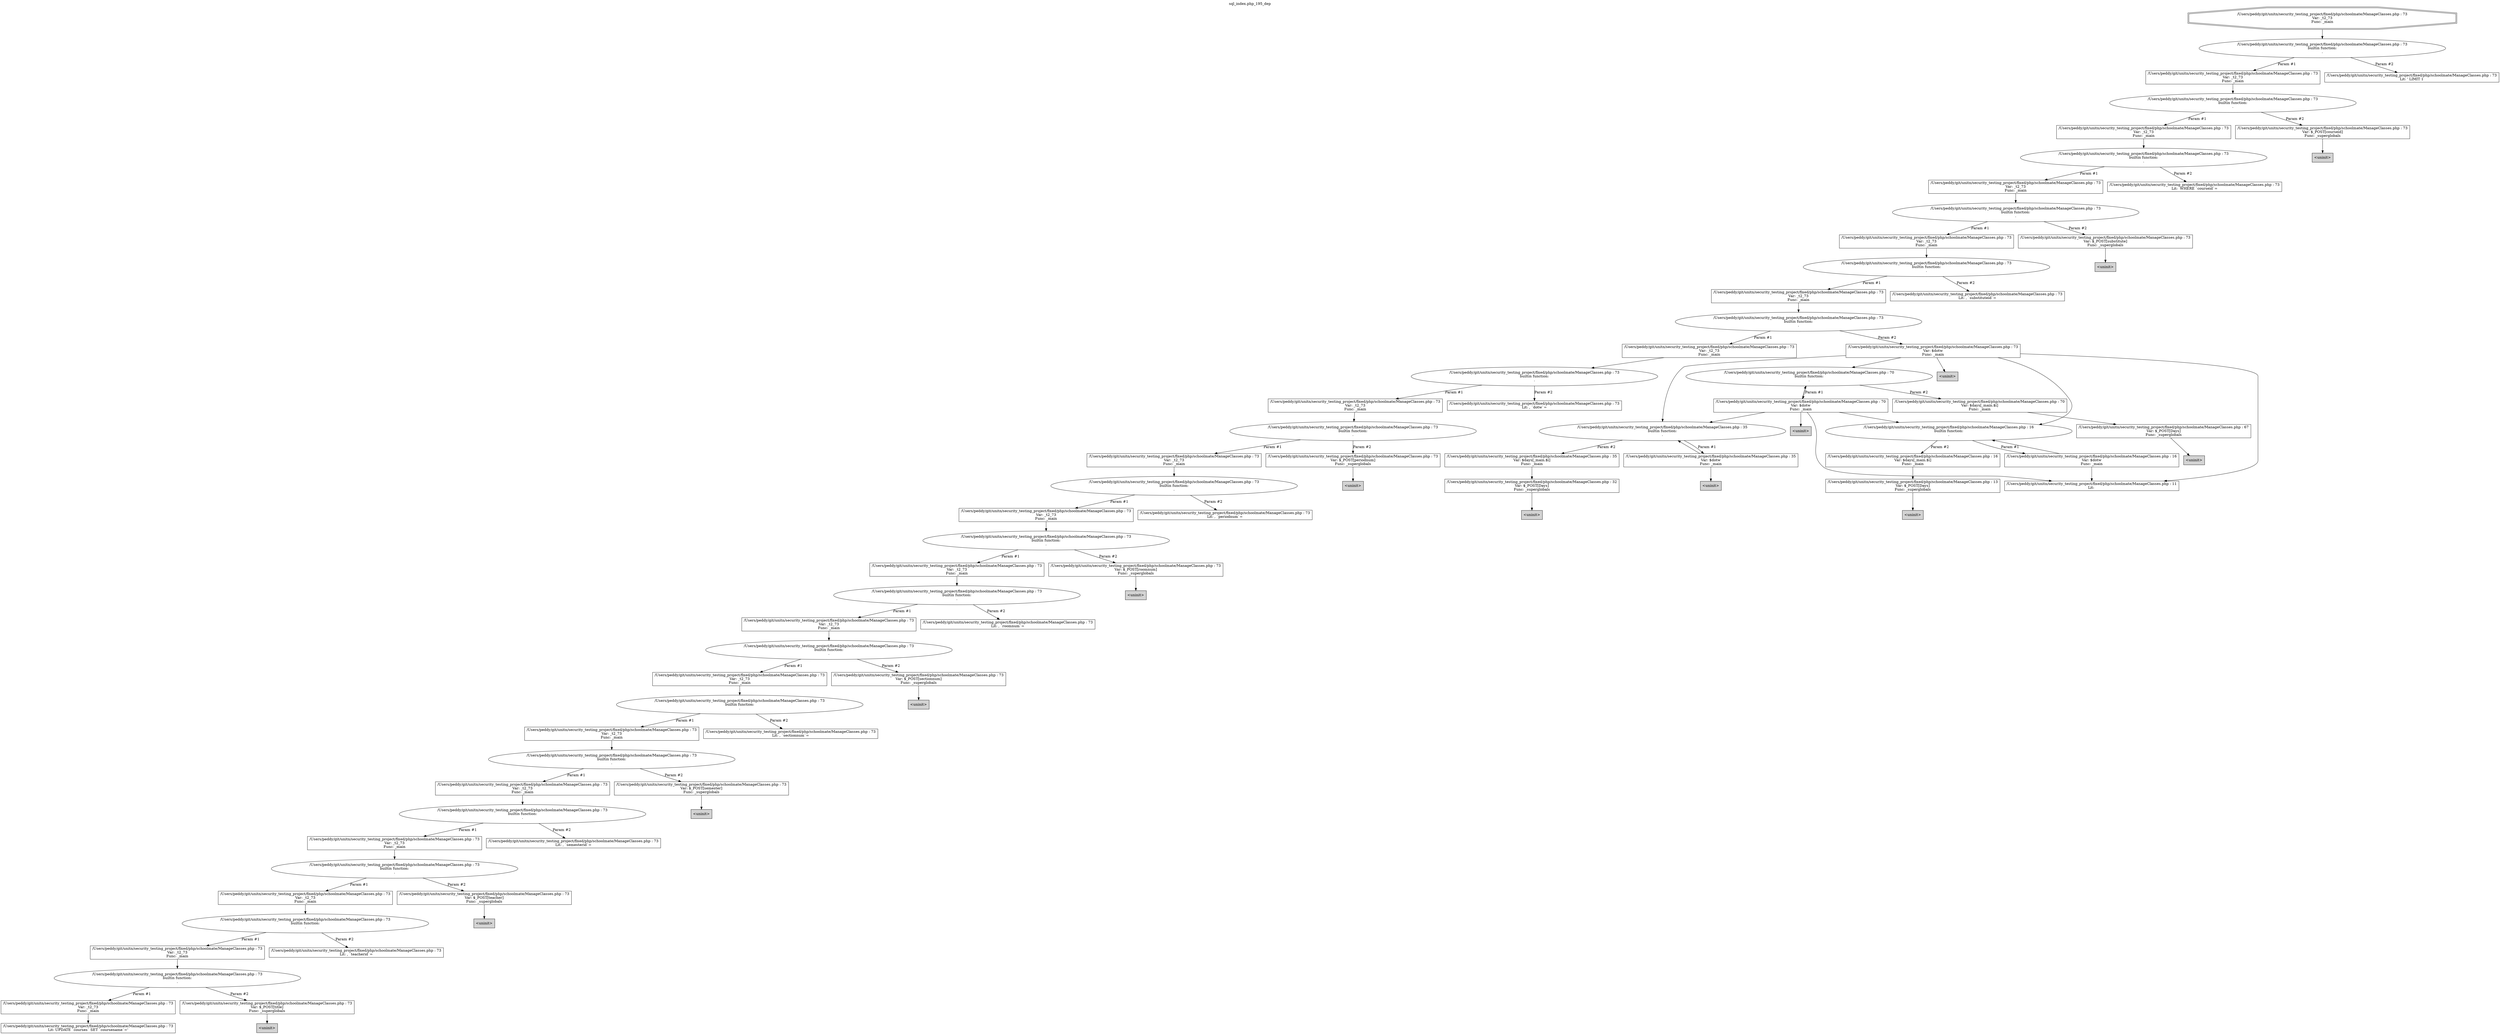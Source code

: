 digraph cfg {
  label="sql_index.php_195_dep";
  labelloc=t;
  n1 [shape=doubleoctagon, label="/Users/peddy/git/unitn/security_testing_project/fixed/php/schoolmate/ManageClasses.php : 73\nVar: _t2_73\nFunc: _main\n"];
  n2 [shape=ellipse, label="/Users/peddy/git/unitn/security_testing_project/fixed/php/schoolmate/ManageClasses.php : 73\nbuiltin function:\n.\n"];
  n3 [shape=box, label="/Users/peddy/git/unitn/security_testing_project/fixed/php/schoolmate/ManageClasses.php : 73\nVar: _t2_73\nFunc: _main\n"];
  n4 [shape=ellipse, label="/Users/peddy/git/unitn/security_testing_project/fixed/php/schoolmate/ManageClasses.php : 73\nbuiltin function:\n.\n"];
  n5 [shape=box, label="/Users/peddy/git/unitn/security_testing_project/fixed/php/schoolmate/ManageClasses.php : 73\nVar: _t2_73\nFunc: _main\n"];
  n6 [shape=ellipse, label="/Users/peddy/git/unitn/security_testing_project/fixed/php/schoolmate/ManageClasses.php : 73\nbuiltin function:\n.\n"];
  n7 [shape=box, label="/Users/peddy/git/unitn/security_testing_project/fixed/php/schoolmate/ManageClasses.php : 73\nVar: _t2_73\nFunc: _main\n"];
  n8 [shape=ellipse, label="/Users/peddy/git/unitn/security_testing_project/fixed/php/schoolmate/ManageClasses.php : 73\nbuiltin function:\n.\n"];
  n9 [shape=box, label="/Users/peddy/git/unitn/security_testing_project/fixed/php/schoolmate/ManageClasses.php : 73\nVar: _t2_73\nFunc: _main\n"];
  n10 [shape=ellipse, label="/Users/peddy/git/unitn/security_testing_project/fixed/php/schoolmate/ManageClasses.php : 73\nbuiltin function:\n.\n"];
  n11 [shape=box, label="/Users/peddy/git/unitn/security_testing_project/fixed/php/schoolmate/ManageClasses.php : 73\nVar: _t2_73\nFunc: _main\n"];
  n12 [shape=ellipse, label="/Users/peddy/git/unitn/security_testing_project/fixed/php/schoolmate/ManageClasses.php : 73\nbuiltin function:\n.\n"];
  n13 [shape=box, label="/Users/peddy/git/unitn/security_testing_project/fixed/php/schoolmate/ManageClasses.php : 73\nVar: _t2_73\nFunc: _main\n"];
  n14 [shape=ellipse, label="/Users/peddy/git/unitn/security_testing_project/fixed/php/schoolmate/ManageClasses.php : 73\nbuiltin function:\n.\n"];
  n15 [shape=box, label="/Users/peddy/git/unitn/security_testing_project/fixed/php/schoolmate/ManageClasses.php : 73\nVar: _t2_73\nFunc: _main\n"];
  n16 [shape=ellipse, label="/Users/peddy/git/unitn/security_testing_project/fixed/php/schoolmate/ManageClasses.php : 73\nbuiltin function:\n.\n"];
  n17 [shape=box, label="/Users/peddy/git/unitn/security_testing_project/fixed/php/schoolmate/ManageClasses.php : 73\nVar: _t2_73\nFunc: _main\n"];
  n18 [shape=ellipse, label="/Users/peddy/git/unitn/security_testing_project/fixed/php/schoolmate/ManageClasses.php : 73\nbuiltin function:\n.\n"];
  n19 [shape=box, label="/Users/peddy/git/unitn/security_testing_project/fixed/php/schoolmate/ManageClasses.php : 73\nVar: _t2_73\nFunc: _main\n"];
  n20 [shape=ellipse, label="/Users/peddy/git/unitn/security_testing_project/fixed/php/schoolmate/ManageClasses.php : 73\nbuiltin function:\n.\n"];
  n21 [shape=box, label="/Users/peddy/git/unitn/security_testing_project/fixed/php/schoolmate/ManageClasses.php : 73\nVar: _t2_73\nFunc: _main\n"];
  n22 [shape=ellipse, label="/Users/peddy/git/unitn/security_testing_project/fixed/php/schoolmate/ManageClasses.php : 73\nbuiltin function:\n.\n"];
  n23 [shape=box, label="/Users/peddy/git/unitn/security_testing_project/fixed/php/schoolmate/ManageClasses.php : 73\nVar: _t2_73\nFunc: _main\n"];
  n24 [shape=ellipse, label="/Users/peddy/git/unitn/security_testing_project/fixed/php/schoolmate/ManageClasses.php : 73\nbuiltin function:\n.\n"];
  n25 [shape=box, label="/Users/peddy/git/unitn/security_testing_project/fixed/php/schoolmate/ManageClasses.php : 73\nVar: _t2_73\nFunc: _main\n"];
  n26 [shape=ellipse, label="/Users/peddy/git/unitn/security_testing_project/fixed/php/schoolmate/ManageClasses.php : 73\nbuiltin function:\n.\n"];
  n27 [shape=box, label="/Users/peddy/git/unitn/security_testing_project/fixed/php/schoolmate/ManageClasses.php : 73\nVar: _t2_73\nFunc: _main\n"];
  n28 [shape=ellipse, label="/Users/peddy/git/unitn/security_testing_project/fixed/php/schoolmate/ManageClasses.php : 73\nbuiltin function:\n.\n"];
  n29 [shape=box, label="/Users/peddy/git/unitn/security_testing_project/fixed/php/schoolmate/ManageClasses.php : 73\nVar: _t2_73\nFunc: _main\n"];
  n30 [shape=ellipse, label="/Users/peddy/git/unitn/security_testing_project/fixed/php/schoolmate/ManageClasses.php : 73\nbuiltin function:\n.\n"];
  n31 [shape=box, label="/Users/peddy/git/unitn/security_testing_project/fixed/php/schoolmate/ManageClasses.php : 73\nVar: _t2_73\nFunc: _main\n"];
  n32 [shape=ellipse, label="/Users/peddy/git/unitn/security_testing_project/fixed/php/schoolmate/ManageClasses.php : 73\nbuiltin function:\n.\n"];
  n33 [shape=box, label="/Users/peddy/git/unitn/security_testing_project/fixed/php/schoolmate/ManageClasses.php : 73\nVar: _t2_73\nFunc: _main\n"];
  n34 [shape=ellipse, label="/Users/peddy/git/unitn/security_testing_project/fixed/php/schoolmate/ManageClasses.php : 73\nbuiltin function:\n.\n"];
  n35 [shape=box, label="/Users/peddy/git/unitn/security_testing_project/fixed/php/schoolmate/ManageClasses.php : 73\nVar: _t2_73\nFunc: _main\n"];
  n36 [shape=ellipse, label="/Users/peddy/git/unitn/security_testing_project/fixed/php/schoolmate/ManageClasses.php : 73\nbuiltin function:\n.\n"];
  n37 [shape=box, label="/Users/peddy/git/unitn/security_testing_project/fixed/php/schoolmate/ManageClasses.php : 73\nVar: _t2_73\nFunc: _main\n"];
  n38 [shape=box, label="/Users/peddy/git/unitn/security_testing_project/fixed/php/schoolmate/ManageClasses.php : 73\nLit: UPDATE `courses` SET `coursename`='\n"];
  n39 [shape=box, label="/Users/peddy/git/unitn/security_testing_project/fixed/php/schoolmate/ManageClasses.php : 73\nVar: $_POST[title]\nFunc: _superglobals\n"];
  n40 [shape=box, label="<uninit>",style=filled];
  n41 [shape=box, label="/Users/peddy/git/unitn/security_testing_project/fixed/php/schoolmate/ManageClasses.php : 73\nLit: , `teacherid`=\n"];
  n42 [shape=box, label="/Users/peddy/git/unitn/security_testing_project/fixed/php/schoolmate/ManageClasses.php : 73\nVar: $_POST[teacher]\nFunc: _superglobals\n"];
  n43 [shape=box, label="<uninit>",style=filled];
  n44 [shape=box, label="/Users/peddy/git/unitn/security_testing_project/fixed/php/schoolmate/ManageClasses.php : 73\nLit: , `semesterid`=\n"];
  n45 [shape=box, label="/Users/peddy/git/unitn/security_testing_project/fixed/php/schoolmate/ManageClasses.php : 73\nVar: $_POST[semester]\nFunc: _superglobals\n"];
  n46 [shape=box, label="<uninit>",style=filled];
  n47 [shape=box, label="/Users/peddy/git/unitn/security_testing_project/fixed/php/schoolmate/ManageClasses.php : 73\nLit: , `sectionnum`=\n"];
  n48 [shape=box, label="/Users/peddy/git/unitn/security_testing_project/fixed/php/schoolmate/ManageClasses.php : 73\nVar: $_POST[sectionnum]\nFunc: _superglobals\n"];
  n49 [shape=box, label="<uninit>",style=filled];
  n50 [shape=box, label="/Users/peddy/git/unitn/security_testing_project/fixed/php/schoolmate/ManageClasses.php : 73\nLit: , `roomnum`=\n"];
  n51 [shape=box, label="/Users/peddy/git/unitn/security_testing_project/fixed/php/schoolmate/ManageClasses.php : 73\nVar: $_POST[roomnum]\nFunc: _superglobals\n"];
  n52 [shape=box, label="<uninit>",style=filled];
  n53 [shape=box, label="/Users/peddy/git/unitn/security_testing_project/fixed/php/schoolmate/ManageClasses.php : 73\nLit: , `periodnum`=\n"];
  n54 [shape=box, label="/Users/peddy/git/unitn/security_testing_project/fixed/php/schoolmate/ManageClasses.php : 73\nVar: $_POST[periodnum]\nFunc: _superglobals\n"];
  n55 [shape=box, label="<uninit>",style=filled];
  n56 [shape=box, label="/Users/peddy/git/unitn/security_testing_project/fixed/php/schoolmate/ManageClasses.php : 73\nLit: , `dotw`=\n"];
  n57 [shape=box, label="/Users/peddy/git/unitn/security_testing_project/fixed/php/schoolmate/ManageClasses.php : 73\nVar: $dotw\nFunc: _main\n"];
  n58 [shape=ellipse, label="/Users/peddy/git/unitn/security_testing_project/fixed/php/schoolmate/ManageClasses.php : 35\nbuiltin function:\n.\n"];
  n59 [shape=box, label="/Users/peddy/git/unitn/security_testing_project/fixed/php/schoolmate/ManageClasses.php : 35\nVar: $dotw\nFunc: _main\n"];
  n60 [shape=box, label="<uninit>",style=filled];
  n61 [shape=box, label="/Users/peddy/git/unitn/security_testing_project/fixed/php/schoolmate/ManageClasses.php : 35\nVar: $days[_main.$i]\nFunc: _main\n"];
  n62 [shape=box, label="/Users/peddy/git/unitn/security_testing_project/fixed/php/schoolmate/ManageClasses.php : 32\nVar: $_POST[Days]\nFunc: _superglobals\n"];
  n63 [shape=box, label="<uninit>",style=filled];
  n64 [shape=box, label="<uninit>",style=filled];
  n65 [shape=ellipse, label="/Users/peddy/git/unitn/security_testing_project/fixed/php/schoolmate/ManageClasses.php : 70\nbuiltin function:\n.\n"];
  n66 [shape=box, label="/Users/peddy/git/unitn/security_testing_project/fixed/php/schoolmate/ManageClasses.php : 70\nVar: $dotw\nFunc: _main\n"];
  n67 [shape=box, label="<uninit>",style=filled];
  n68 [shape=box, label="/Users/peddy/git/unitn/security_testing_project/fixed/php/schoolmate/ManageClasses.php : 11\nLit: \n"];
  n69 [shape=ellipse, label="/Users/peddy/git/unitn/security_testing_project/fixed/php/schoolmate/ManageClasses.php : 16\nbuiltin function:\n.\n"];
  n70 [shape=box, label="/Users/peddy/git/unitn/security_testing_project/fixed/php/schoolmate/ManageClasses.php : 16\nVar: $dotw\nFunc: _main\n"];
  n71 [shape=box, label="/Users/peddy/git/unitn/security_testing_project/fixed/php/schoolmate/ManageClasses.php : 16\nVar: $days[_main.$i]\nFunc: _main\n"];
  n72 [shape=box, label="/Users/peddy/git/unitn/security_testing_project/fixed/php/schoolmate/ManageClasses.php : 13\nVar: $_POST[Days]\nFunc: _superglobals\n"];
  n73 [shape=box, label="<uninit>",style=filled];
  n74 [shape=box, label="/Users/peddy/git/unitn/security_testing_project/fixed/php/schoolmate/ManageClasses.php : 70\nVar: $days[_main.$i]\nFunc: _main\n"];
  n75 [shape=box, label="/Users/peddy/git/unitn/security_testing_project/fixed/php/schoolmate/ManageClasses.php : 67\nVar: $_POST[Days]\nFunc: _superglobals\n"];
  n76 [shape=box, label="<uninit>",style=filled];
  n77 [shape=box, label="/Users/peddy/git/unitn/security_testing_project/fixed/php/schoolmate/ManageClasses.php : 73\nLit: , `substituteid`=\n"];
  n78 [shape=box, label="/Users/peddy/git/unitn/security_testing_project/fixed/php/schoolmate/ManageClasses.php : 73\nVar: $_POST[substitute]\nFunc: _superglobals\n"];
  n79 [shape=box, label="<uninit>",style=filled];
  n80 [shape=box, label="/Users/peddy/git/unitn/security_testing_project/fixed/php/schoolmate/ManageClasses.php : 73\nLit:  WHERE `courseid`=\n"];
  n81 [shape=box, label="/Users/peddy/git/unitn/security_testing_project/fixed/php/schoolmate/ManageClasses.php : 73\nVar: $_POST[courseid]\nFunc: _superglobals\n"];
  n82 [shape=box, label="<uninit>",style=filled];
  n83 [shape=box, label="/Users/peddy/git/unitn/security_testing_project/fixed/php/schoolmate/ManageClasses.php : 73\nLit: ' LIMIT 1\n"];
  n1 -> n2;
  n3 -> n4;
  n5 -> n6;
  n7 -> n8;
  n9 -> n10;
  n11 -> n12;
  n13 -> n14;
  n15 -> n16;
  n17 -> n18;
  n19 -> n20;
  n21 -> n22;
  n23 -> n24;
  n25 -> n26;
  n27 -> n28;
  n29 -> n30;
  n31 -> n32;
  n33 -> n34;
  n35 -> n36;
  n37 -> n38;
  n36 -> n37[label="Param #1"];
  n36 -> n39[label="Param #2"];
  n39 -> n40;
  n34 -> n35[label="Param #1"];
  n34 -> n41[label="Param #2"];
  n32 -> n33[label="Param #1"];
  n32 -> n42[label="Param #2"];
  n42 -> n43;
  n30 -> n31[label="Param #1"];
  n30 -> n44[label="Param #2"];
  n28 -> n29[label="Param #1"];
  n28 -> n45[label="Param #2"];
  n45 -> n46;
  n26 -> n27[label="Param #1"];
  n26 -> n47[label="Param #2"];
  n24 -> n25[label="Param #1"];
  n24 -> n48[label="Param #2"];
  n48 -> n49;
  n22 -> n23[label="Param #1"];
  n22 -> n50[label="Param #2"];
  n20 -> n21[label="Param #1"];
  n20 -> n51[label="Param #2"];
  n51 -> n52;
  n18 -> n19[label="Param #1"];
  n18 -> n53[label="Param #2"];
  n16 -> n17[label="Param #1"];
  n16 -> n54[label="Param #2"];
  n54 -> n55;
  n14 -> n15[label="Param #1"];
  n14 -> n56[label="Param #2"];
  n12 -> n13[label="Param #1"];
  n12 -> n57[label="Param #2"];
  n57 -> n58;
  n57 -> n64;
  n57 -> n65;
  n57 -> n68;
  n57 -> n69;
  n59 -> n58;
  n59 -> n60;
  n58 -> n59[label="Param #1"];
  n58 -> n61[label="Param #2"];
  n62 -> n63;
  n61 -> n62;
  n66 -> n58;
  n66 -> n67;
  n66 -> n65;
  n66 -> n68;
  n66 -> n69;
  n70 -> n68;
  n70 -> n69;
  n69 -> n70[label="Param #1"];
  n69 -> n71[label="Param #2"];
  n72 -> n73;
  n71 -> n72;
  n65 -> n66[label="Param #1"];
  n65 -> n74[label="Param #2"];
  n75 -> n76;
  n74 -> n75;
  n10 -> n11[label="Param #1"];
  n10 -> n77[label="Param #2"];
  n8 -> n9[label="Param #1"];
  n8 -> n78[label="Param #2"];
  n78 -> n79;
  n6 -> n7[label="Param #1"];
  n6 -> n80[label="Param #2"];
  n4 -> n5[label="Param #1"];
  n4 -> n81[label="Param #2"];
  n81 -> n82;
  n2 -> n3[label="Param #1"];
  n2 -> n83[label="Param #2"];
}
